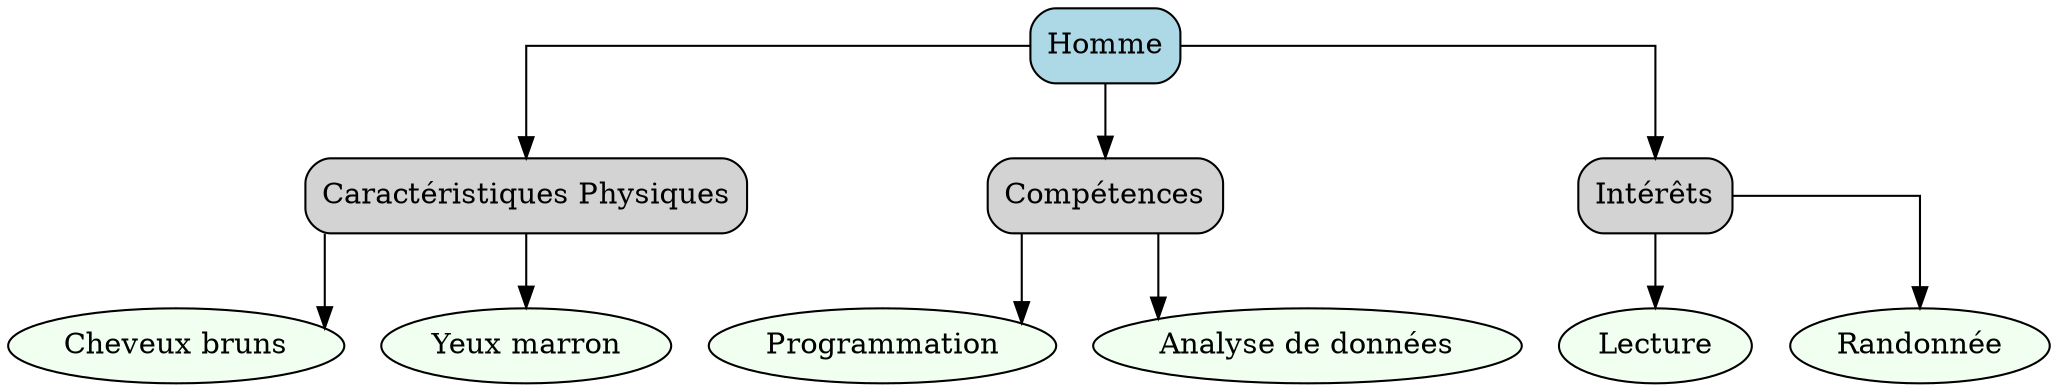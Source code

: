 // Diagramme vertical pour un homme
digraph diagramme_homme {
	rankdir=TB splines=ortho
	node [fillcolor=lightblue shape=box style="rounded,filled"]
	A [label=Homme]
	node [fillcolor=lightgrey]
	B [label="Caractéristiques Physiques"]
	C [label="Compétences"]
	D [label="Intérêts"]
	A -> B
	A -> C
	A -> D
	node [fillcolor=honeydew shape=ellipse]
	B1 [label="Cheveux bruns"]
	B2 [label="Yeux marron"]
	C1 [label=Programmation]
	C2 [label="Analyse de données"]
	D1 [label=Lecture]
	D2 [label="Randonnée"]
	B -> B1
	B -> B2
	C -> C1
	C -> C2
	D -> D1
	D -> D2
}

